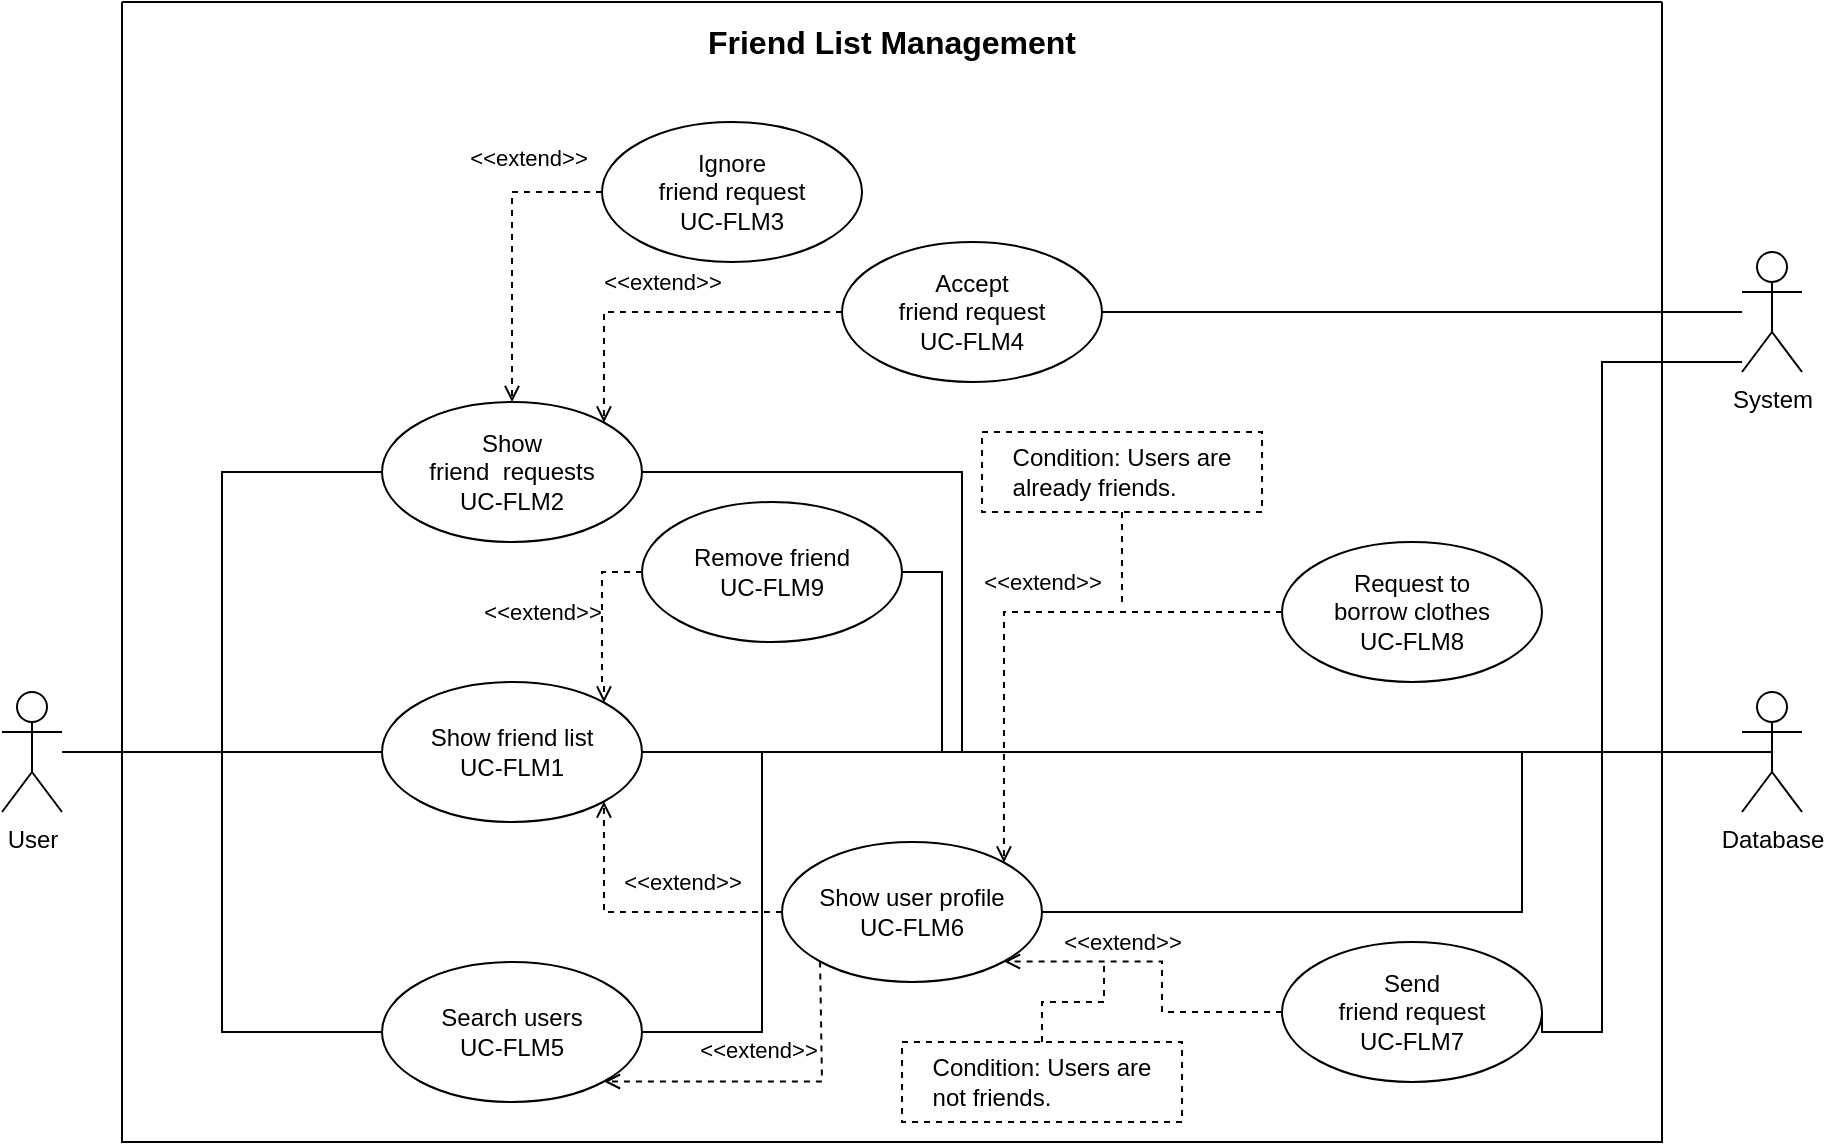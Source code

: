 <mxfile version="24.8.4">
  <diagram name="Page-1" id="wzGPRW55bGctZ1w2dZ4h">
    <mxGraphModel dx="1434" dy="1853" grid="1" gridSize="10" guides="1" tooltips="1" connect="1" arrows="1" fold="1" page="1" pageScale="1" pageWidth="850" pageHeight="1100" math="0" shadow="0">
      <root>
        <mxCell id="0" />
        <mxCell id="1" parent="0" />
        <mxCell id="ca8UB5Ujch-c4zYhouuE-1" value="" style="swimlane;startSize=0;" parent="1" vertex="1">
          <mxGeometry x="160" y="-90" width="770" height="570" as="geometry" />
        </mxCell>
        <mxCell id="ca8UB5Ujch-c4zYhouuE-27" style="edgeStyle=orthogonalEdgeStyle;rounded=0;orthogonalLoop=1;jettySize=auto;html=1;exitX=0;exitY=0.5;exitDx=0;exitDy=0;entryX=1;entryY=0;entryDx=0;entryDy=0;endArrow=open;endFill=0;dashed=1;" parent="ca8UB5Ujch-c4zYhouuE-1" source="ca8UB5Ujch-c4zYhouuE-5" target="ca8UB5Ujch-c4zYhouuE-4" edge="1">
          <mxGeometry relative="1" as="geometry" />
        </mxCell>
        <mxCell id="ca8UB5Ujch-c4zYhouuE-5" value="&lt;div&gt;Request to&lt;/div&gt;&lt;div&gt;borrow clothes&lt;/div&gt;&lt;div&gt;UC-FLM8&lt;br&gt;&lt;/div&gt;" style="ellipse;whiteSpace=wrap;html=1;fillColor=none;" parent="ca8UB5Ujch-c4zYhouuE-1" vertex="1">
          <mxGeometry x="580" y="270" width="130" height="70" as="geometry" />
        </mxCell>
        <mxCell id="ca8UB5Ujch-c4zYhouuE-22" style="edgeStyle=orthogonalEdgeStyle;rounded=0;orthogonalLoop=1;jettySize=auto;html=1;exitX=0;exitY=0.5;exitDx=0;exitDy=0;entryX=1;entryY=1;entryDx=0;entryDy=0;dashed=1;endArrow=open;endFill=0;" parent="ca8UB5Ujch-c4zYhouuE-1" source="ca8UB5Ujch-c4zYhouuE-4" target="ca8UB5Ujch-c4zYhouuE-3" edge="1">
          <mxGeometry relative="1" as="geometry" />
        </mxCell>
        <mxCell id="ca8UB5Ujch-c4zYhouuE-23" style="edgeStyle=orthogonalEdgeStyle;rounded=0;orthogonalLoop=1;jettySize=auto;html=1;exitX=0;exitY=1;exitDx=0;exitDy=0;entryX=1;entryY=1;entryDx=0;entryDy=0;endArrow=open;endFill=0;dashed=1;" parent="ca8UB5Ujch-c4zYhouuE-1" source="ca8UB5Ujch-c4zYhouuE-4" target="ca8UB5Ujch-c4zYhouuE-10" edge="1">
          <mxGeometry relative="1" as="geometry">
            <Array as="points">
              <mxPoint x="350" y="540" />
            </Array>
          </mxGeometry>
        </mxCell>
        <mxCell id="ca8UB5Ujch-c4zYhouuE-4" value="&lt;div&gt;Show user profile&lt;/div&gt;&lt;div&gt;UC-FLM6&lt;br&gt;&lt;/div&gt;" style="ellipse;whiteSpace=wrap;html=1;fillColor=none;" parent="ca8UB5Ujch-c4zYhouuE-1" vertex="1">
          <mxGeometry x="330" y="420" width="130" height="70" as="geometry" />
        </mxCell>
        <mxCell id="ca8UB5Ujch-c4zYhouuE-3" value="&lt;div&gt;Show friend list&lt;/div&gt;&lt;div&gt;UC-FLM1&lt;br&gt;&lt;/div&gt;" style="ellipse;whiteSpace=wrap;html=1;fillColor=none;" parent="ca8UB5Ujch-c4zYhouuE-1" vertex="1">
          <mxGeometry x="130" y="340" width="130" height="70" as="geometry" />
        </mxCell>
        <mxCell id="ca8UB5Ujch-c4zYhouuE-20" style="edgeStyle=orthogonalEdgeStyle;rounded=0;orthogonalLoop=1;jettySize=auto;html=1;exitX=0;exitY=0.5;exitDx=0;exitDy=0;entryX=1;entryY=0;entryDx=0;entryDy=0;dashed=1;endArrow=open;endFill=0;" parent="ca8UB5Ujch-c4zYhouuE-1" source="ca8UB5Ujch-c4zYhouuE-8" target="ca8UB5Ujch-c4zYhouuE-6" edge="1">
          <mxGeometry relative="1" as="geometry" />
        </mxCell>
        <mxCell id="J1ibvJJLt7Fnu6ycakTr-25" value="&amp;lt;&amp;lt;extend&amp;gt;&amp;gt;" style="edgeLabel;html=1;align=center;verticalAlign=middle;resizable=0;points=[];labelBackgroundColor=none;" parent="ca8UB5Ujch-c4zYhouuE-20" vertex="1" connectable="0">
          <mxGeometry x="-0.059" y="-1" relative="1" as="geometry">
            <mxPoint x="-8" y="-14" as="offset" />
          </mxGeometry>
        </mxCell>
        <mxCell id="ca8UB5Ujch-c4zYhouuE-8" value="&lt;div&gt;Accept&lt;/div&gt;&lt;div&gt;friend request&lt;/div&gt;&lt;div&gt;UC-FLM4&lt;br&gt;&lt;/div&gt;" style="ellipse;whiteSpace=wrap;html=1;fillColor=none;" parent="ca8UB5Ujch-c4zYhouuE-1" vertex="1">
          <mxGeometry x="360" y="120" width="130" height="70" as="geometry" />
        </mxCell>
        <mxCell id="ca8UB5Ujch-c4zYhouuE-19" style="edgeStyle=orthogonalEdgeStyle;rounded=0;orthogonalLoop=1;jettySize=auto;html=1;exitX=0;exitY=0.5;exitDx=0;exitDy=0;entryX=0.5;entryY=0;entryDx=0;entryDy=0;dashed=1;endArrow=open;endFill=0;" parent="ca8UB5Ujch-c4zYhouuE-1" source="ca8UB5Ujch-c4zYhouuE-7" target="ca8UB5Ujch-c4zYhouuE-6" edge="1">
          <mxGeometry relative="1" as="geometry" />
        </mxCell>
        <mxCell id="ca8UB5Ujch-c4zYhouuE-7" value="&lt;div&gt;Ignore&lt;/div&gt;&lt;div&gt;friend request&lt;/div&gt;&lt;div&gt;UC-FLM3&lt;br&gt;&lt;/div&gt;" style="ellipse;whiteSpace=wrap;html=1;fillColor=none;" parent="ca8UB5Ujch-c4zYhouuE-1" vertex="1">
          <mxGeometry x="240" y="60" width="130" height="70" as="geometry" />
        </mxCell>
        <mxCell id="ca8UB5Ujch-c4zYhouuE-6" value="&lt;div&gt;Show&lt;/div&gt;&lt;div&gt;friend&amp;nbsp; requests&lt;/div&gt;&lt;div&gt;UC-FLM2&lt;br&gt;&lt;/div&gt;" style="ellipse;whiteSpace=wrap;html=1;fillColor=none;" parent="ca8UB5Ujch-c4zYhouuE-1" vertex="1">
          <mxGeometry x="130" y="200" width="130" height="70" as="geometry" />
        </mxCell>
        <mxCell id="ca8UB5Ujch-c4zYhouuE-26" style="edgeStyle=orthogonalEdgeStyle;rounded=0;orthogonalLoop=1;jettySize=auto;html=1;exitX=0;exitY=0.5;exitDx=0;exitDy=0;entryX=1;entryY=1;entryDx=0;entryDy=0;endArrow=open;endFill=0;dashed=1;" parent="ca8UB5Ujch-c4zYhouuE-1" source="ca8UB5Ujch-c4zYhouuE-12" target="ca8UB5Ujch-c4zYhouuE-4" edge="1">
          <mxGeometry relative="1" as="geometry" />
        </mxCell>
        <mxCell id="ca8UB5Ujch-c4zYhouuE-12" value="&lt;div&gt;Send&lt;/div&gt;&lt;div&gt;friend request&lt;/div&gt;&lt;div&gt;UC-FLM7&lt;br&gt;&lt;/div&gt;" style="ellipse;whiteSpace=wrap;html=1;fillColor=none;" parent="ca8UB5Ujch-c4zYhouuE-1" vertex="1">
          <mxGeometry x="580" y="470" width="130" height="70" as="geometry" />
        </mxCell>
        <mxCell id="ca8UB5Ujch-c4zYhouuE-10" value="&lt;div&gt;Search users&lt;/div&gt;&lt;div&gt;UC-FLM5&lt;br&gt;&lt;/div&gt;" style="ellipse;whiteSpace=wrap;html=1;fillColor=none;" parent="ca8UB5Ujch-c4zYhouuE-1" vertex="1">
          <mxGeometry x="130" y="480" width="130" height="70" as="geometry" />
        </mxCell>
        <mxCell id="J1ibvJJLt7Fnu6ycakTr-23" style="edgeStyle=orthogonalEdgeStyle;rounded=0;orthogonalLoop=1;jettySize=auto;html=1;endArrow=none;endFill=0;dashed=1;" parent="ca8UB5Ujch-c4zYhouuE-1" source="J1ibvJJLt7Fnu6ycakTr-3" edge="1">
          <mxGeometry relative="1" as="geometry">
            <mxPoint x="500" y="300" as="targetPoint" />
          </mxGeometry>
        </mxCell>
        <mxCell id="J1ibvJJLt7Fnu6ycakTr-3" value="&lt;div&gt;Condition: Users are&lt;/div&gt;&lt;div align=&quot;left&quot;&gt;already friends.&lt;br&gt;&lt;/div&gt;" style="text;html=1;align=center;verticalAlign=middle;whiteSpace=wrap;rounded=0;strokeColor=default;dashed=1;" parent="ca8UB5Ujch-c4zYhouuE-1" vertex="1">
          <mxGeometry x="430" y="215" width="140" height="40" as="geometry" />
        </mxCell>
        <mxCell id="J1ibvJJLt7Fnu6ycakTr-24" style="edgeStyle=orthogonalEdgeStyle;rounded=0;orthogonalLoop=1;jettySize=auto;html=1;endArrow=none;endFill=0;dashed=1;" parent="ca8UB5Ujch-c4zYhouuE-1" source="J1ibvJJLt7Fnu6ycakTr-21" edge="1">
          <mxGeometry relative="1" as="geometry">
            <mxPoint x="490" y="480" as="targetPoint" />
            <Array as="points">
              <mxPoint x="460" y="500" />
              <mxPoint x="491" y="500" />
            </Array>
          </mxGeometry>
        </mxCell>
        <mxCell id="J1ibvJJLt7Fnu6ycakTr-21" value="&lt;div&gt;Condition: Users are&lt;/div&gt;&lt;div align=&quot;left&quot;&gt;not friends.&lt;br&gt;&lt;/div&gt;" style="text;html=1;align=center;verticalAlign=middle;whiteSpace=wrap;rounded=0;strokeColor=default;dashed=1;" parent="ca8UB5Ujch-c4zYhouuE-1" vertex="1">
          <mxGeometry x="390" y="520" width="140" height="40" as="geometry" />
        </mxCell>
        <mxCell id="J1ibvJJLt7Fnu6ycakTr-30" value="&amp;lt;&amp;lt;extend&amp;gt;&amp;gt;" style="edgeLabel;html=1;align=center;verticalAlign=middle;resizable=0;points=[];labelBackgroundColor=none;" parent="ca8UB5Ujch-c4zYhouuE-1" vertex="1" connectable="0">
          <mxGeometry x="280" y="440" as="geometry" />
        </mxCell>
        <mxCell id="J1ibvJJLt7Fnu6ycakTr-29" value="&amp;lt;&amp;lt;extend&amp;gt;&amp;gt;" style="edgeLabel;html=1;align=center;verticalAlign=middle;resizable=0;points=[];labelBackgroundColor=none;" parent="ca8UB5Ujch-c4zYhouuE-1" vertex="1" connectable="0">
          <mxGeometry x="230" y="50" as="geometry">
            <mxPoint x="-27" y="28" as="offset" />
          </mxGeometry>
        </mxCell>
        <mxCell id="J1ibvJJLt7Fnu6ycakTr-28" value="&amp;lt;&amp;lt;extend&amp;gt;&amp;gt;" style="edgeLabel;html=1;align=center;verticalAlign=middle;resizable=0;points=[];labelBackgroundColor=none;" parent="ca8UB5Ujch-c4zYhouuE-1" vertex="1" connectable="0">
          <mxGeometry x="330" y="530" as="geometry">
            <mxPoint x="-12" y="-6" as="offset" />
          </mxGeometry>
        </mxCell>
        <mxCell id="J1ibvJJLt7Fnu6ycakTr-27" value="&amp;lt;&amp;lt;extend&amp;gt;&amp;gt;" style="edgeLabel;html=1;align=center;verticalAlign=middle;resizable=0;points=[];labelBackgroundColor=none;" parent="ca8UB5Ujch-c4zYhouuE-1" vertex="1" connectable="0">
          <mxGeometry x="500" y="470" as="geometry" />
        </mxCell>
        <mxCell id="J1ibvJJLt7Fnu6ycakTr-26" value="&amp;lt;&amp;lt;extend&amp;gt;&amp;gt;" style="edgeLabel;html=1;align=center;verticalAlign=middle;resizable=0;points=[];labelBackgroundColor=none;" parent="ca8UB5Ujch-c4zYhouuE-1" vertex="1" connectable="0">
          <mxGeometry x="460" y="290" as="geometry" />
        </mxCell>
        <mxCell id="J1ibvJJLt7Fnu6ycakTr-41" value="&lt;b&gt;&lt;font style=&quot;font-size: 16px;&quot;&gt;Friend List Management&lt;/font&gt;&lt;/b&gt;" style="text;html=1;align=center;verticalAlign=middle;whiteSpace=wrap;rounded=0;" parent="ca8UB5Ujch-c4zYhouuE-1" vertex="1">
          <mxGeometry x="270" width="230" height="40" as="geometry" />
        </mxCell>
        <mxCell id="EjrXVGGBRXjP9jgc-0_A-2" style="edgeStyle=orthogonalEdgeStyle;rounded=0;orthogonalLoop=1;jettySize=auto;html=1;exitX=0;exitY=0.5;exitDx=0;exitDy=0;entryX=1;entryY=0;entryDx=0;entryDy=0;dashed=1;endArrow=open;endFill=0;" edge="1" parent="ca8UB5Ujch-c4zYhouuE-1" source="EjrXVGGBRXjP9jgc-0_A-1" target="ca8UB5Ujch-c4zYhouuE-3">
          <mxGeometry relative="1" as="geometry" />
        </mxCell>
        <mxCell id="EjrXVGGBRXjP9jgc-0_A-3" value="&amp;lt;&amp;lt;extend&amp;gt;&amp;gt;" style="edgeLabel;html=1;align=center;verticalAlign=middle;resizable=0;points=[];labelBackgroundColor=none;" vertex="1" connectable="0" parent="EjrXVGGBRXjP9jgc-0_A-2">
          <mxGeometry x="0.113" y="-1" relative="1" as="geometry">
            <mxPoint x="-29" y="-8" as="offset" />
          </mxGeometry>
        </mxCell>
        <mxCell id="EjrXVGGBRXjP9jgc-0_A-1" value="&lt;div&gt;Remove friend&lt;br&gt;&lt;/div&gt;&lt;div&gt;UC-FLM9&lt;br&gt;&lt;/div&gt;" style="ellipse;whiteSpace=wrap;html=1;fillColor=none;" vertex="1" parent="ca8UB5Ujch-c4zYhouuE-1">
          <mxGeometry x="260" y="250" width="130" height="70" as="geometry" />
        </mxCell>
        <mxCell id="ca8UB5Ujch-c4zYhouuE-15" style="edgeStyle=orthogonalEdgeStyle;rounded=0;orthogonalLoop=1;jettySize=auto;html=1;entryX=0;entryY=0.5;entryDx=0;entryDy=0;endArrow=none;endFill=0;" parent="1" source="ca8UB5Ujch-c4zYhouuE-2" target="ca8UB5Ujch-c4zYhouuE-6" edge="1">
          <mxGeometry relative="1" as="geometry" />
        </mxCell>
        <mxCell id="ca8UB5Ujch-c4zYhouuE-16" style="edgeStyle=orthogonalEdgeStyle;rounded=0;orthogonalLoop=1;jettySize=auto;html=1;entryX=0;entryY=0.5;entryDx=0;entryDy=0;endArrow=none;endFill=0;" parent="1" source="ca8UB5Ujch-c4zYhouuE-2" target="ca8UB5Ujch-c4zYhouuE-3" edge="1">
          <mxGeometry relative="1" as="geometry" />
        </mxCell>
        <mxCell id="ca8UB5Ujch-c4zYhouuE-17" style="edgeStyle=orthogonalEdgeStyle;rounded=0;orthogonalLoop=1;jettySize=auto;html=1;entryX=0;entryY=0.5;entryDx=0;entryDy=0;endArrow=none;endFill=0;" parent="1" source="ca8UB5Ujch-c4zYhouuE-2" target="ca8UB5Ujch-c4zYhouuE-10" edge="1">
          <mxGeometry relative="1" as="geometry" />
        </mxCell>
        <mxCell id="ca8UB5Ujch-c4zYhouuE-2" value="User" style="shape=umlActor;verticalLabelPosition=bottom;verticalAlign=top;html=1;outlineConnect=0;fillColor=none;" parent="1" vertex="1">
          <mxGeometry x="100" y="255" width="30" height="60" as="geometry" />
        </mxCell>
        <mxCell id="J1ibvJJLt7Fnu6ycakTr-33" style="edgeStyle=orthogonalEdgeStyle;rounded=0;orthogonalLoop=1;jettySize=auto;html=1;entryX=1;entryY=0.5;entryDx=0;entryDy=0;endArrow=none;endFill=0;" parent="1" source="ca8UB5Ujch-c4zYhouuE-13" target="ca8UB5Ujch-c4zYhouuE-6" edge="1">
          <mxGeometry relative="1" as="geometry">
            <Array as="points">
              <mxPoint x="580" y="285" />
              <mxPoint x="580" y="145" />
            </Array>
          </mxGeometry>
        </mxCell>
        <mxCell id="J1ibvJJLt7Fnu6ycakTr-34" style="edgeStyle=orthogonalEdgeStyle;rounded=0;orthogonalLoop=1;jettySize=auto;html=1;entryX=1;entryY=0.5;entryDx=0;entryDy=0;endArrow=none;endFill=0;" parent="1" source="ca8UB5Ujch-c4zYhouuE-13" target="ca8UB5Ujch-c4zYhouuE-3" edge="1">
          <mxGeometry relative="1" as="geometry" />
        </mxCell>
        <mxCell id="J1ibvJJLt7Fnu6ycakTr-35" style="edgeStyle=orthogonalEdgeStyle;rounded=0;orthogonalLoop=1;jettySize=auto;html=1;entryX=1;entryY=0.5;entryDx=0;entryDy=0;endArrow=none;endFill=0;" parent="1" source="ca8UB5Ujch-c4zYhouuE-13" target="ca8UB5Ujch-c4zYhouuE-4" edge="1">
          <mxGeometry relative="1" as="geometry">
            <Array as="points">
              <mxPoint x="860" y="285" />
              <mxPoint x="860" y="365" />
            </Array>
          </mxGeometry>
        </mxCell>
        <mxCell id="J1ibvJJLt7Fnu6ycakTr-37" style="edgeStyle=orthogonalEdgeStyle;rounded=0;orthogonalLoop=1;jettySize=auto;html=1;entryX=1;entryY=0.5;entryDx=0;entryDy=0;endArrow=none;endFill=0;" parent="1" source="ca8UB5Ujch-c4zYhouuE-13" target="ca8UB5Ujch-c4zYhouuE-10" edge="1">
          <mxGeometry relative="1" as="geometry">
            <Array as="points">
              <mxPoint x="480" y="285" />
              <mxPoint x="480" y="425" />
            </Array>
          </mxGeometry>
        </mxCell>
        <mxCell id="ca8UB5Ujch-c4zYhouuE-13" value="Database" style="shape=umlActor;verticalLabelPosition=bottom;verticalAlign=top;html=1;outlineConnect=0;fillColor=none;" parent="1" vertex="1">
          <mxGeometry x="970" y="255" width="30" height="60" as="geometry" />
        </mxCell>
        <mxCell id="J1ibvJJLt7Fnu6ycakTr-31" style="edgeStyle=orthogonalEdgeStyle;rounded=0;orthogonalLoop=1;jettySize=auto;html=1;entryX=1;entryY=0.5;entryDx=0;entryDy=0;endArrow=none;endFill=0;" parent="1" source="ca8UB5Ujch-c4zYhouuE-14" target="ca8UB5Ujch-c4zYhouuE-8" edge="1">
          <mxGeometry relative="1" as="geometry" />
        </mxCell>
        <mxCell id="J1ibvJJLt7Fnu6ycakTr-32" style="edgeStyle=orthogonalEdgeStyle;rounded=0;orthogonalLoop=1;jettySize=auto;html=1;entryX=1;entryY=0.5;entryDx=0;entryDy=0;endArrow=none;endFill=0;" parent="1" source="ca8UB5Ujch-c4zYhouuE-14" target="ca8UB5Ujch-c4zYhouuE-12" edge="1">
          <mxGeometry relative="1" as="geometry">
            <Array as="points">
              <mxPoint x="900" y="90" />
              <mxPoint x="900" y="425" />
            </Array>
          </mxGeometry>
        </mxCell>
        <mxCell id="ca8UB5Ujch-c4zYhouuE-14" value="System" style="shape=umlActor;verticalLabelPosition=bottom;verticalAlign=top;html=1;outlineConnect=0;fillColor=none;" parent="1" vertex="1">
          <mxGeometry x="970" y="35" width="30" height="60" as="geometry" />
        </mxCell>
        <mxCell id="EjrXVGGBRXjP9jgc-0_A-4" style="edgeStyle=orthogonalEdgeStyle;rounded=0;orthogonalLoop=1;jettySize=auto;html=1;exitX=1;exitY=0.5;exitDx=0;exitDy=0;entryX=0.5;entryY=0.5;entryDx=0;entryDy=0;entryPerimeter=0;endArrow=none;endFill=0;" edge="1" parent="1" source="EjrXVGGBRXjP9jgc-0_A-1" target="ca8UB5Ujch-c4zYhouuE-13">
          <mxGeometry relative="1" as="geometry">
            <Array as="points">
              <mxPoint x="570" y="195" />
              <mxPoint x="570" y="285" />
            </Array>
          </mxGeometry>
        </mxCell>
      </root>
    </mxGraphModel>
  </diagram>
</mxfile>
